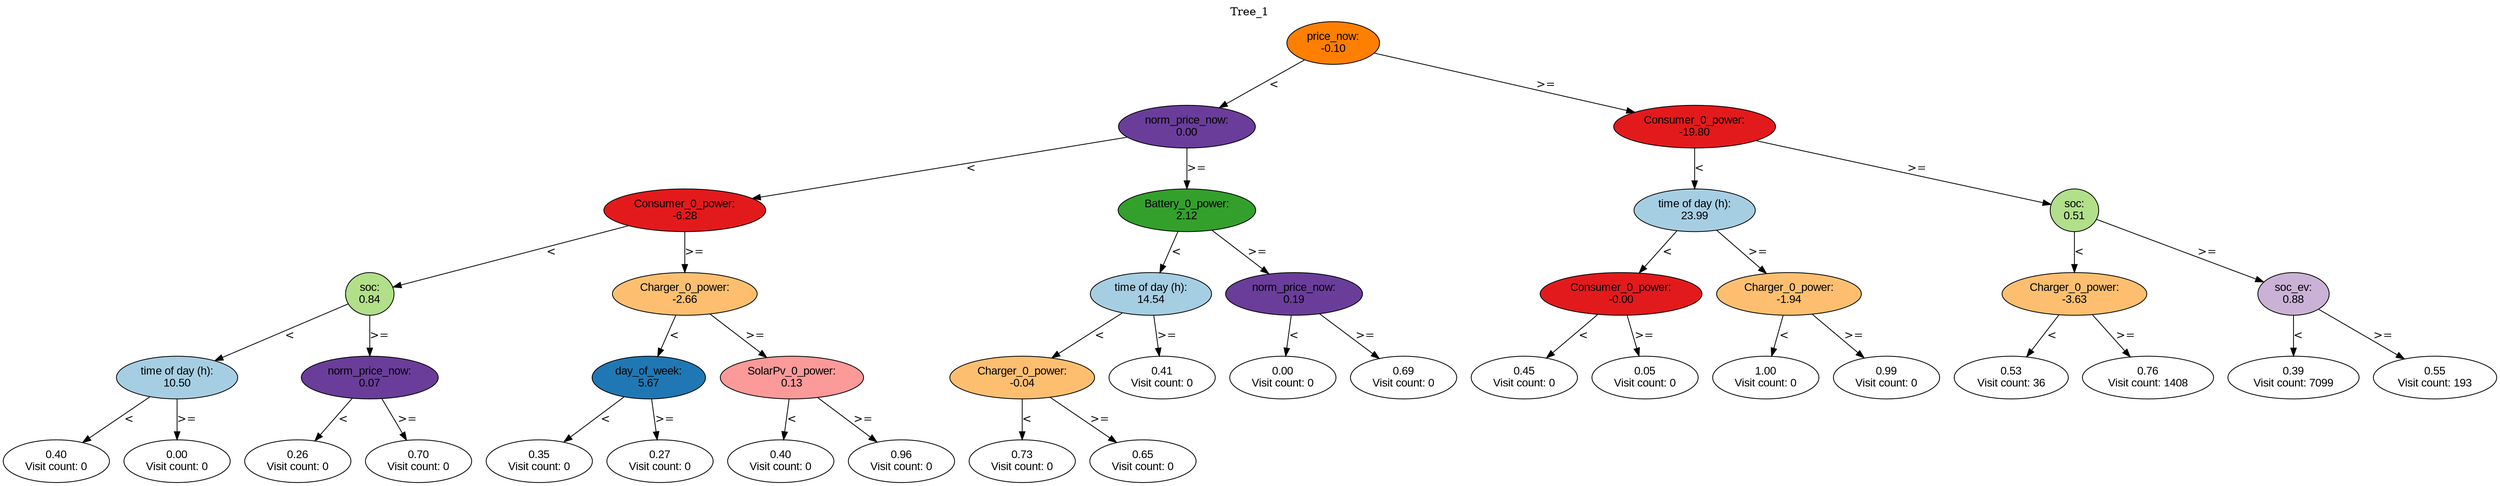 digraph BST {
    node [fontname="Arial" style=filled colorscheme=paired12];
    0 [ label = "price_now:
-0.10" fillcolor=8];
    1 [ label = "norm_price_now:
0.00" fillcolor=10];
    2 [ label = "Consumer_0_power:
-6.28" fillcolor=6];
    3 [ label = "soc:
0.84" fillcolor=3];
    4 [ label = "time of day (h):
10.50" fillcolor=1];
    5 [ label = "0.40
Visit count: 0" fillcolor=white];
    6 [ label = "0.00
Visit count: 0" fillcolor=white];
    7 [ label = "norm_price_now:
0.07" fillcolor=10];
    8 [ label = "0.26
Visit count: 0" fillcolor=white];
    9 [ label = "0.70
Visit count: 0" fillcolor=white];
    10 [ label = "Charger_0_power:
-2.66" fillcolor=7];
    11 [ label = "day_of_week:
5.67" fillcolor=2];
    12 [ label = "0.35
Visit count: 0" fillcolor=white];
    13 [ label = "0.27
Visit count: 0" fillcolor=white];
    14 [ label = "SolarPv_0_power:
0.13" fillcolor=5];
    15 [ label = "0.40
Visit count: 0" fillcolor=white];
    16 [ label = "0.96
Visit count: 0" fillcolor=white];
    17 [ label = "Battery_0_power:
2.12" fillcolor=4];
    18 [ label = "time of day (h):
14.54" fillcolor=1];
    19 [ label = "Charger_0_power:
-0.04" fillcolor=7];
    20 [ label = "0.73
Visit count: 0" fillcolor=white];
    21 [ label = "0.65
Visit count: 0" fillcolor=white];
    22 [ label = "0.41
Visit count: 0" fillcolor=white];
    23 [ label = "norm_price_now:
0.19" fillcolor=10];
    24 [ label = "0.00
Visit count: 0" fillcolor=white];
    25 [ label = "0.69
Visit count: 0" fillcolor=white];
    26 [ label = "Consumer_0_power:
-19.80" fillcolor=6];
    27 [ label = "time of day (h):
23.99" fillcolor=1];
    28 [ label = "Consumer_0_power:
-0.00" fillcolor=6];
    29 [ label = "0.45
Visit count: 0" fillcolor=white];
    30 [ label = "0.05
Visit count: 0" fillcolor=white];
    31 [ label = "Charger_0_power:
-1.94" fillcolor=7];
    32 [ label = "1.00
Visit count: 0" fillcolor=white];
    33 [ label = "0.99
Visit count: 0" fillcolor=white];
    34 [ label = "soc:
0.51" fillcolor=3];
    35 [ label = "Charger_0_power:
-3.63" fillcolor=7];
    36 [ label = "0.53
Visit count: 36" fillcolor=white];
    37 [ label = "0.76
Visit count: 1408" fillcolor=white];
    38 [ label = "soc_ev:
0.88" fillcolor=9];
    39 [ label = "0.39
Visit count: 7099" fillcolor=white];
    40 [ label = "0.55
Visit count: 193" fillcolor=white];

    0  -> 1[ label = "<"];
    0  -> 26[ label = ">="];
    1  -> 2[ label = "<"];
    1  -> 17[ label = ">="];
    2  -> 3[ label = "<"];
    2  -> 10[ label = ">="];
    3  -> 4[ label = "<"];
    3  -> 7[ label = ">="];
    4  -> 5[ label = "<"];
    4  -> 6[ label = ">="];
    7  -> 8[ label = "<"];
    7  -> 9[ label = ">="];
    10  -> 11[ label = "<"];
    10  -> 14[ label = ">="];
    11  -> 12[ label = "<"];
    11  -> 13[ label = ">="];
    14  -> 15[ label = "<"];
    14  -> 16[ label = ">="];
    17  -> 18[ label = "<"];
    17  -> 23[ label = ">="];
    18  -> 19[ label = "<"];
    18  -> 22[ label = ">="];
    19  -> 20[ label = "<"];
    19  -> 21[ label = ">="];
    23  -> 24[ label = "<"];
    23  -> 25[ label = ">="];
    26  -> 27[ label = "<"];
    26  -> 34[ label = ">="];
    27  -> 28[ label = "<"];
    27  -> 31[ label = ">="];
    28  -> 29[ label = "<"];
    28  -> 30[ label = ">="];
    31  -> 32[ label = "<"];
    31  -> 33[ label = ">="];
    34  -> 35[ label = "<"];
    34  -> 38[ label = ">="];
    35  -> 36[ label = "<"];
    35  -> 37[ label = ">="];
    38  -> 39[ label = "<"];
    38  -> 40[ label = ">="];

    labelloc="t";
    label="Tree_1";
}